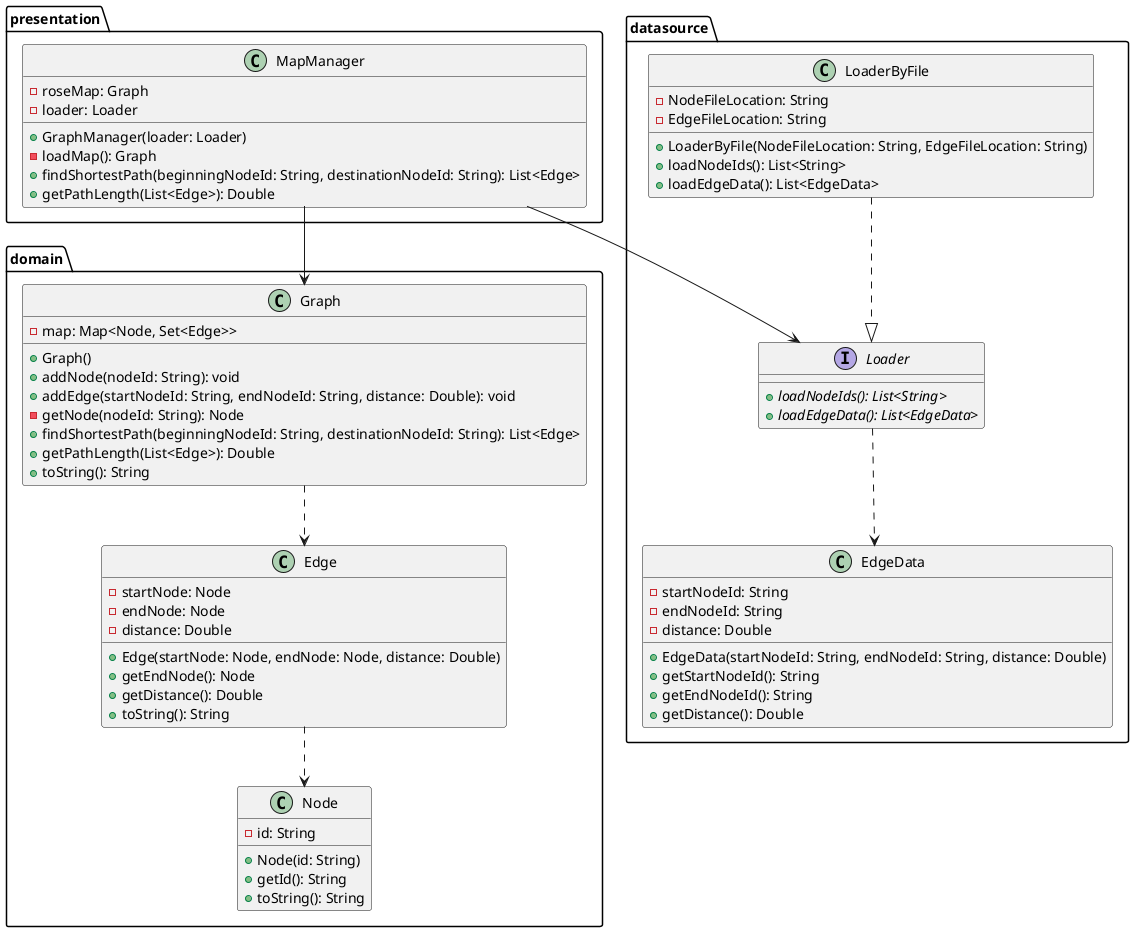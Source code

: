 @startuml roseMap
package presentation {
    class MapManager {
        -roseMap: Graph
        -loader: Loader
        +GraphManager(loader: Loader)
        -loadMap(): Graph
        +findShortestPath(beginningNodeId: String, destinationNodeId: String): List<Edge>
        +getPathLength(List<Edge>): Double
    }
}

package domain {
    class Graph {
        -map: Map<Node, Set<Edge>>
        +Graph()
        +addNode(nodeId: String): void
        +addEdge(startNodeId: String, endNodeId: String, distance: Double): void
        -getNode(nodeId: String): Node
        +findShortestPath(beginningNodeId: String, destinationNodeId: String): List<Edge>
        +getPathLength(List<Edge>): Double
        +toString(): String
    }

    class Node {
        -id: String
        +Node(id: String)
        +getId(): String
        +toString(): String
    }

    class Edge {
        -startNode: Node
        -endNode: Node
        -distance: Double
        +Edge(startNode: Node, endNode: Node, distance: Double)
        +getEndNode(): Node
        +getDistance(): Double
        +toString(): String
    }

    Graph ..> Edge
    Edge ..> Node
}

package datasource {
    interface Loader {
        +{abstract}loadNodeIds(): List<String>
        +{abstract}loadEdgeData(): List<EdgeData>
    }

    class LoaderByFile {
        -NodeFileLocation: String
        -EdgeFileLocation: String
        +LoaderByFile(NodeFileLocation: String, EdgeFileLocation: String)
        +loadNodeIds(): List<String>
        +loadEdgeData(): List<EdgeData>
    }

    class EdgeData {
        -startNodeId: String
        -endNodeId: String
        -distance: Double
        +EdgeData(startNodeId: String, endNodeId: String, distance: Double)
        +getStartNodeId(): String
        +getEndNodeId(): String
        +getDistance(): Double
    }

    LoaderByFile ..|> Loader
    Loader ..> EdgeData
}

MapManager --> Graph
MapManager --> Loader
@enduml
